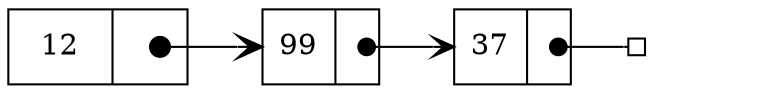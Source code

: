 digraph foo {
	rankdir=LR;
	node [shape=record];
	a [label="{ <data> 12 | <ref>  }", width=1.2] 
	b [label="{ <data> 99 | <ref>  }"];
	c [label="{ <data> 37 | <ref>  }"];
	d [shape=none, label=""];
	a:ref:c -> b:data [arrowhead=vee, arrowtail=dot, dir=both, tailclip=false, arrowsize=1.2];
	b:ref:c -> c:data [arrowhead=vee, arrowtail=dot, dir=both, tailclip=false];
	c:ref:c -> d      [arrowhead=vee, arrowtail=dot, dir=both, tailclip=false, arrowhead=obox];
}
